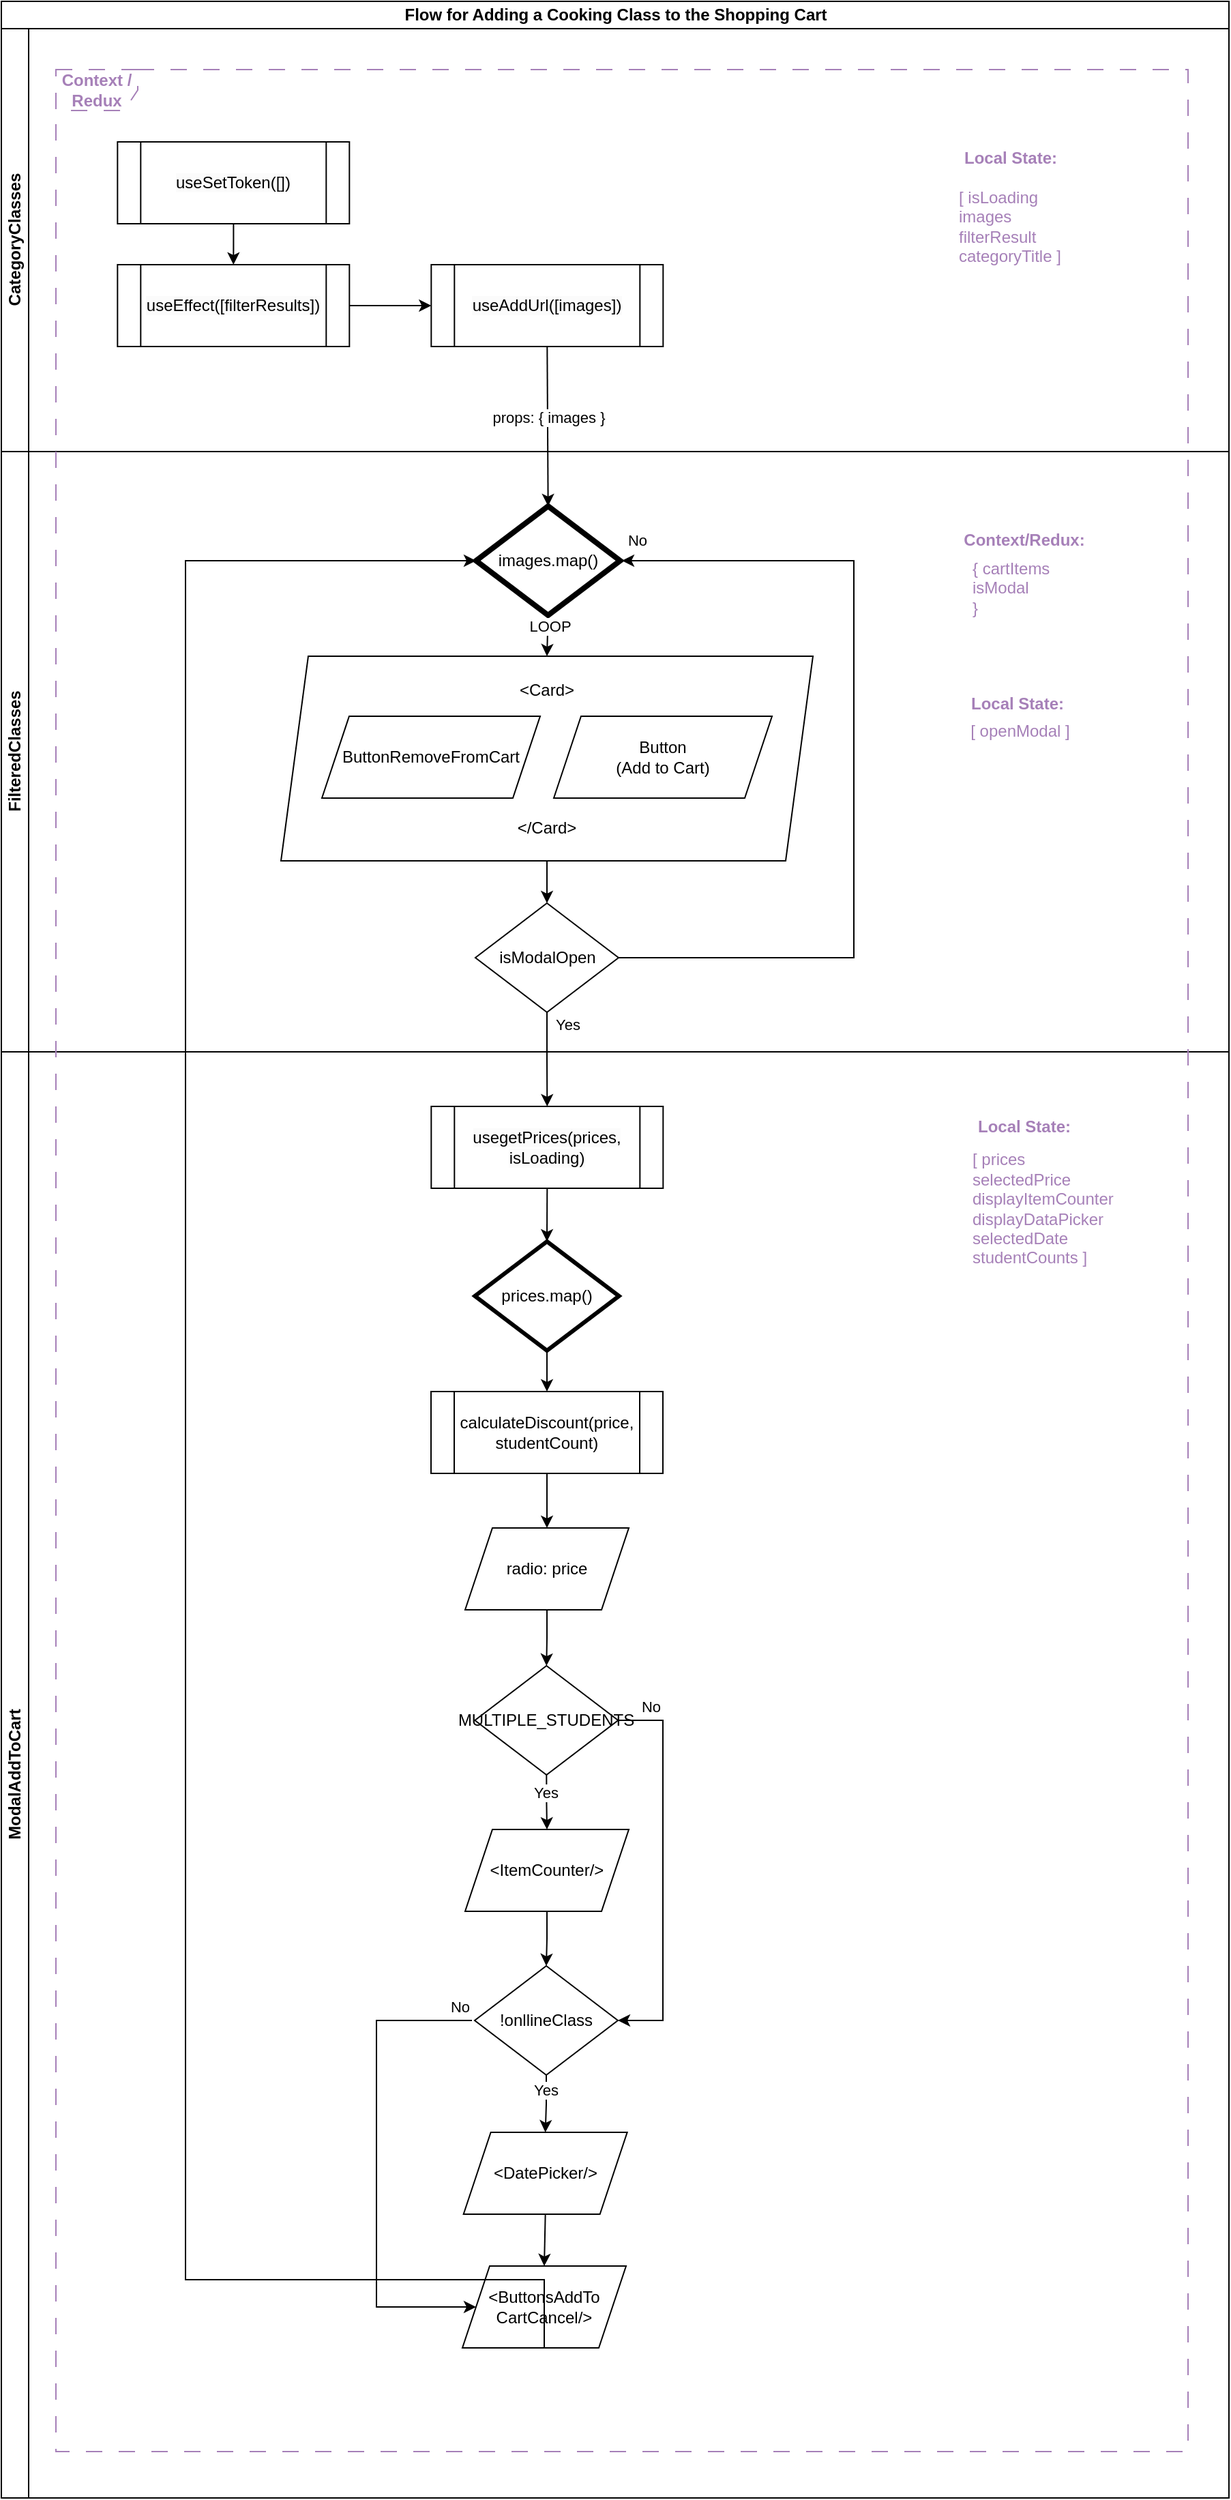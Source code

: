 <mxfile version="24.8.4">
  <diagram id="prtHgNgQTEPvFCAcTncT" name="Page-1">
    <mxGraphModel dx="2074" dy="1098" grid="1" gridSize="10" guides="1" tooltips="1" connect="1" arrows="1" fold="1" page="1" pageScale="1" pageWidth="827" pageHeight="1169" math="0" shadow="0">
      <root>
        <mxCell id="0" />
        <mxCell id="1" parent="0" />
        <mxCell id="M4mxyy9uxDJhC04Fh0ho-2" value="Flow for Adding a Cooking Class to the Shopping Cart" style="swimlane;childLayout=stackLayout;resizeParent=1;resizeParentMax=0;horizontal=1;startSize=20;horizontalStack=0;html=1;" parent="1" vertex="1">
          <mxGeometry x="30" y="30" width="900" height="1830" as="geometry" />
        </mxCell>
        <mxCell id="M4mxyy9uxDJhC04Fh0ho-3" value="CategoryClasses" style="swimlane;startSize=20;horizontal=0;html=1;" parent="M4mxyy9uxDJhC04Fh0ho-2" vertex="1">
          <mxGeometry y="20" width="900" height="310" as="geometry" />
        </mxCell>
        <mxCell id="M4mxyy9uxDJhC04Fh0ho-11" value="" style="endArrow=classic;html=1;rounded=0;entryX=0.5;entryY=0;entryDx=0;entryDy=0;exitX=0.5;exitY=1;exitDx=0;exitDy=0;" parent="M4mxyy9uxDJhC04Fh0ho-2" source="M4mxyy9uxDJhC04Fh0ho-15" target="M4mxyy9uxDJhC04Fh0ho-10" edge="1">
          <mxGeometry width="50" height="50" relative="1" as="geometry">
            <mxPoint x="395" y="130" as="sourcePoint" />
            <mxPoint x="505" y="330" as="targetPoint" />
          </mxGeometry>
        </mxCell>
        <mxCell id="M4mxyy9uxDJhC04Fh0ho-65" value="props: { images }" style="edgeLabel;html=1;align=center;verticalAlign=middle;resizable=0;points=[];" parent="M4mxyy9uxDJhC04Fh0ho-11" vertex="1" connectable="0">
          <mxGeometry x="0.334" y="1" relative="1" as="geometry">
            <mxPoint x="-1" y="-26" as="offset" />
          </mxGeometry>
        </mxCell>
        <mxCell id="M4mxyy9uxDJhC04Fh0ho-4" value="FilteredClasses" style="swimlane;startSize=20;horizontal=0;html=1;" parent="M4mxyy9uxDJhC04Fh0ho-2" vertex="1">
          <mxGeometry y="330" width="900" height="440" as="geometry" />
        </mxCell>
        <mxCell id="M4mxyy9uxDJhC04Fh0ho-10" value="images.map()" style="rhombus;whiteSpace=wrap;html=1;strokeWidth=4;" parent="M4mxyy9uxDJhC04Fh0ho-4" vertex="1">
          <mxGeometry x="348" y="40" width="105.67" height="80" as="geometry" />
        </mxCell>
        <mxCell id="M4mxyy9uxDJhC04Fh0ho-50" style="edgeStyle=orthogonalEdgeStyle;rounded=0;orthogonalLoop=1;jettySize=auto;html=1;exitX=0.5;exitY=1;exitDx=0;exitDy=0;entryX=0.5;entryY=0;entryDx=0;entryDy=0;" parent="M4mxyy9uxDJhC04Fh0ho-4" source="M4mxyy9uxDJhC04Fh0ho-17" target="M4mxyy9uxDJhC04Fh0ho-41" edge="1">
          <mxGeometry relative="1" as="geometry" />
        </mxCell>
        <mxCell id="M4mxyy9uxDJhC04Fh0ho-17" value="&amp;lt;Card&amp;gt;&lt;div&gt;&lt;br&gt;&lt;/div&gt;&lt;div&gt;&lt;br&gt;&lt;/div&gt;&lt;div&gt;&lt;br&gt;&lt;/div&gt;&lt;div&gt;&lt;br&gt;&lt;/div&gt;&lt;div&gt;&lt;br&gt;&lt;/div&gt;&lt;div&gt;&lt;br&gt;&lt;/div&gt;&lt;div&gt;&amp;lt;/Card&amp;gt;&lt;br&gt;&lt;/div&gt;" style="shape=parallelogram;perimeter=parallelogramPerimeter;whiteSpace=wrap;html=1;fixedSize=1;" parent="M4mxyy9uxDJhC04Fh0ho-4" vertex="1">
          <mxGeometry x="205" y="150" width="390" height="150" as="geometry" />
        </mxCell>
        <mxCell id="M4mxyy9uxDJhC04Fh0ho-29" value="" style="endArrow=classic;html=1;rounded=0;entryX=0.5;entryY=0;entryDx=0;entryDy=0;exitX=0.5;exitY=1;exitDx=0;exitDy=0;" parent="M4mxyy9uxDJhC04Fh0ho-4" source="M4mxyy9uxDJhC04Fh0ho-10" target="M4mxyy9uxDJhC04Fh0ho-17" edge="1">
          <mxGeometry width="50" height="50" relative="1" as="geometry">
            <mxPoint x="255" y="330" as="sourcePoint" />
            <mxPoint x="305" y="280" as="targetPoint" />
          </mxGeometry>
        </mxCell>
        <mxCell id="M4mxyy9uxDJhC04Fh0ho-86" value="LOOP" style="edgeLabel;html=1;align=center;verticalAlign=middle;resizable=0;points=[];" parent="M4mxyy9uxDJhC04Fh0ho-29" vertex="1" connectable="0">
          <mxGeometry x="-0.469" y="1" relative="1" as="geometry">
            <mxPoint as="offset" />
          </mxGeometry>
        </mxCell>
        <mxCell id="M4mxyy9uxDJhC04Fh0ho-34" value="ButtonRemoveFromCart" style="shape=parallelogram;perimeter=parallelogramPerimeter;whiteSpace=wrap;html=1;fixedSize=1;" parent="M4mxyy9uxDJhC04Fh0ho-4" vertex="1">
          <mxGeometry x="235" y="194" width="160" height="60" as="geometry" />
        </mxCell>
        <mxCell id="M4mxyy9uxDJhC04Fh0ho-35" value="Button&lt;div&gt;(Add to Cart)&lt;/div&gt;" style="shape=parallelogram;perimeter=parallelogramPerimeter;whiteSpace=wrap;html=1;fixedSize=1;" parent="M4mxyy9uxDJhC04Fh0ho-4" vertex="1">
          <mxGeometry x="405" y="194" width="160" height="60" as="geometry" />
        </mxCell>
        <mxCell id="M4mxyy9uxDJhC04Fh0ho-53" style="edgeStyle=orthogonalEdgeStyle;rounded=0;orthogonalLoop=1;jettySize=auto;html=1;" parent="M4mxyy9uxDJhC04Fh0ho-4" source="M4mxyy9uxDJhC04Fh0ho-41" edge="1">
          <mxGeometry relative="1" as="geometry">
            <mxPoint x="455" y="80" as="targetPoint" />
            <Array as="points">
              <mxPoint x="625" y="371" />
              <mxPoint x="625" y="80" />
            </Array>
          </mxGeometry>
        </mxCell>
        <mxCell id="M4mxyy9uxDJhC04Fh0ho-54" value="No" style="edgeLabel;html=1;align=center;verticalAlign=middle;resizable=0;points=[];" parent="M4mxyy9uxDJhC04Fh0ho-53" vertex="1" connectable="0">
          <mxGeometry x="-0.611" y="-3" relative="1" as="geometry">
            <mxPoint x="-110" y="-309" as="offset" />
          </mxGeometry>
        </mxCell>
        <mxCell id="M4mxyy9uxDJhC04Fh0ho-41" value="isModalOpen" style="rhombus;whiteSpace=wrap;html=1;" parent="M4mxyy9uxDJhC04Fh0ho-4" vertex="1">
          <mxGeometry x="347.5" y="331" width="105" height="80" as="geometry" />
        </mxCell>
        <mxCell id="M4mxyy9uxDJhC04Fh0ho-59" value="[ openModal ]" style="text;html=1;align=center;verticalAlign=middle;whiteSpace=wrap;rounded=0;fontColor=#A680B8;" parent="M4mxyy9uxDJhC04Fh0ho-4" vertex="1">
          <mxGeometry x="697" y="190" width="100" height="30" as="geometry" />
        </mxCell>
        <mxCell id="M4mxyy9uxDJhC04Fh0ho-61" value="Local State:" style="text;html=1;align=center;verticalAlign=middle;whiteSpace=wrap;rounded=0;fontStyle=1;fontColor=#A680B8;" parent="M4mxyy9uxDJhC04Fh0ho-4" vertex="1">
          <mxGeometry x="705" y="170" width="80" height="30" as="geometry" />
        </mxCell>
        <mxCell id="M4mxyy9uxDJhC04Fh0ho-51" value="" style="edgeStyle=orthogonalEdgeStyle;rounded=0;orthogonalLoop=1;jettySize=auto;html=1;exitX=0.5;exitY=1;exitDx=0;exitDy=0;entryX=0.5;entryY=0;entryDx=0;entryDy=0;" parent="M4mxyy9uxDJhC04Fh0ho-2" source="M4mxyy9uxDJhC04Fh0ho-41" target="M4mxyy9uxDJhC04Fh0ho-19" edge="1">
          <mxGeometry x="0.012" relative="1" as="geometry">
            <mxPoint as="offset" />
          </mxGeometry>
        </mxCell>
        <mxCell id="M4mxyy9uxDJhC04Fh0ho-55" value="Yes" style="edgeLabel;html=1;align=center;verticalAlign=middle;resizable=0;points=[];" parent="M4mxyy9uxDJhC04Fh0ho-51" vertex="1" connectable="0">
          <mxGeometry x="-0.046" y="-9" relative="1" as="geometry">
            <mxPoint x="24" y="-24" as="offset" />
          </mxGeometry>
        </mxCell>
        <mxCell id="M4mxyy9uxDJhC04Fh0ho-5" value="ModalAddToCart" style="swimlane;startSize=20;horizontal=0;html=1;" parent="M4mxyy9uxDJhC04Fh0ho-2" vertex="1">
          <mxGeometry y="770" width="900" height="1060" as="geometry" />
        </mxCell>
        <mxCell id="M4mxyy9uxDJhC04Fh0ho-19" value="&lt;span style=&quot;color: rgb(0, 0, 0); font-family: Helvetica; font-size: 12px; font-style: normal; font-variant-ligatures: normal; font-variant-caps: normal; font-weight: 400; letter-spacing: normal; orphans: 2; text-align: center; text-indent: 0px; text-transform: none; widows: 2; word-spacing: 0px; -webkit-text-stroke-width: 0px; white-space: normal; background-color: rgb(251, 251, 251); text-decoration-thickness: initial; text-decoration-style: initial; text-decoration-color: initial; display: inline !important; float: none;&quot;&gt;usegetPrices(prices, isLoading)&lt;/span&gt;" style="shape=process;whiteSpace=wrap;html=1;backgroundOutline=1;" parent="M4mxyy9uxDJhC04Fh0ho-5" vertex="1">
          <mxGeometry x="315.16" y="40" width="170" height="60" as="geometry" />
        </mxCell>
        <mxCell id="M4mxyy9uxDJhC04Fh0ho-20" value="prices.map()" style="rhombus;whiteSpace=wrap;html=1;strokeWidth=3;" parent="M4mxyy9uxDJhC04Fh0ho-5" vertex="1">
          <mxGeometry x="347.16" y="139" width="105.67" height="80" as="geometry" />
        </mxCell>
        <mxCell id="M4mxyy9uxDJhC04Fh0ho-21" value="calculateDiscount(price, studentCount)" style="shape=process;whiteSpace=wrap;html=1;backgroundOutline=1;" parent="M4mxyy9uxDJhC04Fh0ho-5" vertex="1">
          <mxGeometry x="315.0" y="249" width="170" height="60" as="geometry" />
        </mxCell>
        <mxCell id="M4mxyy9uxDJhC04Fh0ho-71" style="edgeStyle=orthogonalEdgeStyle;rounded=0;orthogonalLoop=1;jettySize=auto;html=1;exitX=0.5;exitY=1;exitDx=0;exitDy=0;entryX=0.5;entryY=0;entryDx=0;entryDy=0;" parent="M4mxyy9uxDJhC04Fh0ho-5" source="M4mxyy9uxDJhC04Fh0ho-23" target="M4mxyy9uxDJhC04Fh0ho-67" edge="1">
          <mxGeometry relative="1" as="geometry" />
        </mxCell>
        <mxCell id="M4mxyy9uxDJhC04Fh0ho-23" value="radio: price" style="shape=parallelogram;perimeter=parallelogramPerimeter;whiteSpace=wrap;html=1;fixedSize=1;" parent="M4mxyy9uxDJhC04Fh0ho-5" vertex="1">
          <mxGeometry x="340.0" y="349" width="120" height="60" as="geometry" />
        </mxCell>
        <mxCell id="M4mxyy9uxDJhC04Fh0ho-31" value="" style="endArrow=classic;html=1;rounded=0;entryX=0.5;entryY=0;entryDx=0;entryDy=0;exitX=0.5;exitY=1;exitDx=0;exitDy=0;" parent="M4mxyy9uxDJhC04Fh0ho-5" source="M4mxyy9uxDJhC04Fh0ho-19" target="M4mxyy9uxDJhC04Fh0ho-20" edge="1">
          <mxGeometry width="50" height="50" relative="1" as="geometry">
            <mxPoint x="275.16" y="-20" as="sourcePoint" />
            <mxPoint x="325.16" y="-70" as="targetPoint" />
          </mxGeometry>
        </mxCell>
        <mxCell id="M4mxyy9uxDJhC04Fh0ho-28" value="" style="endArrow=classic;html=1;rounded=0;entryX=0.5;entryY=0;entryDx=0;entryDy=0;" parent="M4mxyy9uxDJhC04Fh0ho-5" source="M4mxyy9uxDJhC04Fh0ho-20" target="M4mxyy9uxDJhC04Fh0ho-21" edge="1">
          <mxGeometry width="50" height="50" relative="1" as="geometry">
            <mxPoint x="275.16" y="180" as="sourcePoint" />
            <mxPoint x="325.16" y="130" as="targetPoint" />
          </mxGeometry>
        </mxCell>
        <mxCell id="M4mxyy9uxDJhC04Fh0ho-27" value="" style="endArrow=classic;html=1;rounded=0;entryX=0.5;entryY=0;entryDx=0;entryDy=0;exitX=0.5;exitY=1;exitDx=0;exitDy=0;" parent="M4mxyy9uxDJhC04Fh0ho-5" source="M4mxyy9uxDJhC04Fh0ho-21" target="M4mxyy9uxDJhC04Fh0ho-23" edge="1">
          <mxGeometry width="50" height="50" relative="1" as="geometry">
            <mxPoint x="275.16" y="180" as="sourcePoint" />
            <mxPoint x="325.16" y="130" as="targetPoint" />
          </mxGeometry>
        </mxCell>
        <mxCell id="M4mxyy9uxDJhC04Fh0ho-56" value="[&amp;nbsp;&lt;span style=&quot;background-color: initial;&quot;&gt;prices&lt;/span&gt;&lt;div&gt;&lt;div&gt;&lt;div&gt;selectedPrice&lt;/div&gt;&lt;div&gt;displayItemCounter&lt;/div&gt;&lt;div&gt;displayDataPicker&lt;/div&gt;&lt;div&gt;selectedDate&lt;/div&gt;&lt;div&gt;studentCounts ]&lt;/div&gt;&lt;/div&gt;&lt;/div&gt;" style="text;html=1;align=left;verticalAlign=middle;whiteSpace=wrap;rounded=0;fontColor=#A680B8;" parent="M4mxyy9uxDJhC04Fh0ho-5" vertex="1">
          <mxGeometry x="710" y="100" width="60" height="30" as="geometry" />
        </mxCell>
        <mxCell id="M4mxyy9uxDJhC04Fh0ho-62" value="Local State:" style="text;html=1;align=center;verticalAlign=middle;whiteSpace=wrap;rounded=0;fontStyle=1;fontColor=#A680B8;" parent="M4mxyy9uxDJhC04Fh0ho-5" vertex="1">
          <mxGeometry x="710" y="40" width="80" height="30" as="geometry" />
        </mxCell>
        <mxCell id="M4mxyy9uxDJhC04Fh0ho-72" style="edgeStyle=orthogonalEdgeStyle;rounded=0;orthogonalLoop=1;jettySize=auto;html=1;exitX=0.5;exitY=1;exitDx=0;exitDy=0;entryX=0.5;entryY=0;entryDx=0;entryDy=0;" parent="M4mxyy9uxDJhC04Fh0ho-5" source="M4mxyy9uxDJhC04Fh0ho-67" target="M4mxyy9uxDJhC04Fh0ho-69" edge="1">
          <mxGeometry relative="1" as="geometry" />
        </mxCell>
        <mxCell id="M4mxyy9uxDJhC04Fh0ho-74" value="Yes" style="edgeLabel;html=1;align=center;verticalAlign=middle;resizable=0;points=[];" parent="M4mxyy9uxDJhC04Fh0ho-72" vertex="1" connectable="0">
          <mxGeometry x="-0.355" y="-1" relative="1" as="geometry">
            <mxPoint as="offset" />
          </mxGeometry>
        </mxCell>
        <mxCell id="M4mxyy9uxDJhC04Fh0ho-75" style="edgeStyle=orthogonalEdgeStyle;rounded=0;orthogonalLoop=1;jettySize=auto;html=1;entryX=1;entryY=0.5;entryDx=0;entryDy=0;exitX=1;exitY=0.5;exitDx=0;exitDy=0;" parent="M4mxyy9uxDJhC04Fh0ho-5" source="M4mxyy9uxDJhC04Fh0ho-67" target="M4mxyy9uxDJhC04Fh0ho-68" edge="1">
          <mxGeometry relative="1" as="geometry">
            <mxPoint x="505.005" y="490" as="sourcePoint" />
            <mxPoint x="544.22" y="680" as="targetPoint" />
            <Array as="points">
              <mxPoint x="485" y="490" />
              <mxPoint x="485" y="710" />
            </Array>
          </mxGeometry>
        </mxCell>
        <mxCell id="M4mxyy9uxDJhC04Fh0ho-76" value="No" style="edgeLabel;html=1;align=center;verticalAlign=middle;resizable=0;points=[];" parent="M4mxyy9uxDJhC04Fh0ho-75" vertex="1" connectable="0">
          <mxGeometry x="-0.857" y="-1" relative="1" as="geometry">
            <mxPoint x="3" y="-11" as="offset" />
          </mxGeometry>
        </mxCell>
        <mxCell id="M4mxyy9uxDJhC04Fh0ho-67" value="MULTIPLE_STUDENTS" style="rhombus;whiteSpace=wrap;html=1;" parent="M4mxyy9uxDJhC04Fh0ho-5" vertex="1">
          <mxGeometry x="347.16" y="450" width="105" height="80" as="geometry" />
        </mxCell>
        <mxCell id="M4mxyy9uxDJhC04Fh0ho-77" style="edgeStyle=orthogonalEdgeStyle;rounded=0;orthogonalLoop=1;jettySize=auto;html=1;entryX=0.5;entryY=0;entryDx=0;entryDy=0;" parent="M4mxyy9uxDJhC04Fh0ho-5" source="M4mxyy9uxDJhC04Fh0ho-68" target="M4mxyy9uxDJhC04Fh0ho-70" edge="1">
          <mxGeometry relative="1" as="geometry" />
        </mxCell>
        <mxCell id="M4mxyy9uxDJhC04Fh0ho-78" value="Yes" style="edgeLabel;html=1;align=center;verticalAlign=middle;resizable=0;points=[];" parent="M4mxyy9uxDJhC04Fh0ho-77" vertex="1" connectable="0">
          <mxGeometry x="-0.485" y="-1" relative="1" as="geometry">
            <mxPoint as="offset" />
          </mxGeometry>
        </mxCell>
        <mxCell id="M4mxyy9uxDJhC04Fh0ho-83" style="edgeStyle=orthogonalEdgeStyle;rounded=0;orthogonalLoop=1;jettySize=auto;html=1;entryX=0;entryY=0.5;entryDx=0;entryDy=0;" parent="M4mxyy9uxDJhC04Fh0ho-5" target="M4mxyy9uxDJhC04Fh0ho-79" edge="1">
          <mxGeometry relative="1" as="geometry">
            <mxPoint x="345" y="710" as="sourcePoint" />
            <mxPoint x="263.66" y="940" as="targetPoint" />
            <Array as="points">
              <mxPoint x="275" y="710" />
              <mxPoint x="275" y="920" />
            </Array>
          </mxGeometry>
        </mxCell>
        <mxCell id="M4mxyy9uxDJhC04Fh0ho-84" value="No" style="edgeLabel;html=1;align=center;verticalAlign=middle;resizable=0;points=[];" parent="M4mxyy9uxDJhC04Fh0ho-83" vertex="1" connectable="0">
          <mxGeometry x="-0.827" y="2" relative="1" as="geometry">
            <mxPoint x="21" y="-12" as="offset" />
          </mxGeometry>
        </mxCell>
        <mxCell id="M4mxyy9uxDJhC04Fh0ho-68" value="!onllineClass" style="rhombus;whiteSpace=wrap;html=1;" parent="M4mxyy9uxDJhC04Fh0ho-5" vertex="1">
          <mxGeometry x="347.0" y="670" width="105" height="80" as="geometry" />
        </mxCell>
        <mxCell id="M4mxyy9uxDJhC04Fh0ho-73" style="edgeStyle=orthogonalEdgeStyle;rounded=0;orthogonalLoop=1;jettySize=auto;html=1;exitX=0.5;exitY=1;exitDx=0;exitDy=0;entryX=0.5;entryY=0;entryDx=0;entryDy=0;" parent="M4mxyy9uxDJhC04Fh0ho-5" source="M4mxyy9uxDJhC04Fh0ho-69" target="M4mxyy9uxDJhC04Fh0ho-68" edge="1">
          <mxGeometry relative="1" as="geometry" />
        </mxCell>
        <mxCell id="M4mxyy9uxDJhC04Fh0ho-69" value="&amp;lt;ItemCounter/&amp;gt;" style="shape=parallelogram;perimeter=parallelogramPerimeter;whiteSpace=wrap;html=1;fixedSize=1;" parent="M4mxyy9uxDJhC04Fh0ho-5" vertex="1">
          <mxGeometry x="340" y="570" width="120" height="60" as="geometry" />
        </mxCell>
        <mxCell id="M4mxyy9uxDJhC04Fh0ho-80" style="edgeStyle=orthogonalEdgeStyle;rounded=0;orthogonalLoop=1;jettySize=auto;html=1;exitX=0.5;exitY=1;exitDx=0;exitDy=0;entryX=0.5;entryY=0;entryDx=0;entryDy=0;" parent="M4mxyy9uxDJhC04Fh0ho-5" source="M4mxyy9uxDJhC04Fh0ho-70" target="M4mxyy9uxDJhC04Fh0ho-79" edge="1">
          <mxGeometry relative="1" as="geometry" />
        </mxCell>
        <mxCell id="M4mxyy9uxDJhC04Fh0ho-70" value="&amp;lt;DatePicker/&amp;gt;" style="shape=parallelogram;perimeter=parallelogramPerimeter;whiteSpace=wrap;html=1;fixedSize=1;" parent="M4mxyy9uxDJhC04Fh0ho-5" vertex="1">
          <mxGeometry x="338.83" y="792" width="120" height="60" as="geometry" />
        </mxCell>
        <mxCell id="M4mxyy9uxDJhC04Fh0ho-79" value="&amp;lt;ButtonsAddTo&lt;div&gt;CartCancel/&amp;gt;&lt;/div&gt;" style="shape=parallelogram;perimeter=parallelogramPerimeter;whiteSpace=wrap;html=1;fixedSize=1;" parent="M4mxyy9uxDJhC04Fh0ho-5" vertex="1">
          <mxGeometry x="338" y="890" width="120" height="60" as="geometry" />
        </mxCell>
        <mxCell id="QsgScr5qlv9Y6ZBttTa0-9" value="&lt;font color=&quot;#a680b8&quot; style=&quot;font-size: 12px;&quot;&gt;&lt;b&gt;Context / Redux&lt;/b&gt;&lt;/font&gt;" style="shape=umlFrame;whiteSpace=wrap;html=1;pointerEvents=0;strokeColor=#A680B8;dashed=1;dashPattern=12 12;" vertex="1" parent="M4mxyy9uxDJhC04Fh0ho-5">
          <mxGeometry x="40" y="-720" width="830" height="1746" as="geometry" />
        </mxCell>
        <mxCell id="M4mxyy9uxDJhC04Fh0ho-13" value="&lt;span style=&quot;color: rgb(0, 0, 0); font-family: Helvetica; font-size: 12px; font-style: normal; font-variant-ligatures: normal; font-variant-caps: normal; font-weight: 400; letter-spacing: normal; orphans: 2; text-align: center; text-indent: 0px; text-transform: none; widows: 2; word-spacing: 0px; -webkit-text-stroke-width: 0px; white-space: normal; background-color: rgb(251, 251, 251); text-decoration-thickness: initial; text-decoration-style: initial; text-decoration-color: initial; display: inline !important; float: none;&quot;&gt;useEffect([filterResults])&lt;/span&gt;" style="shape=process;whiteSpace=wrap;html=1;backgroundOutline=1;" parent="M4mxyy9uxDJhC04Fh0ho-5" vertex="1">
          <mxGeometry x="85.16" y="-577" width="170" height="60" as="geometry" />
        </mxCell>
        <mxCell id="M4mxyy9uxDJhC04Fh0ho-15" value="&lt;br&gt;&lt;span style=&quot;forced-color-adjust: none; color: rgb(0, 0, 0); font-family: Helvetica; font-size: 12px; font-style: normal; font-variant-ligatures: normal; font-variant-caps: normal; font-weight: 400; letter-spacing: normal; orphans: 2; text-align: center; text-indent: 0px; text-transform: none; widows: 2; word-spacing: 0px; -webkit-text-stroke-width: 0px; white-space: normal; background-color: rgb(251, 251, 251); text-decoration-thickness: initial; text-decoration-style: initial; text-decoration-color: initial; float: none; display: inline !important;&quot;&gt;useAddUrl([images])&lt;/span&gt;&lt;div style=&quot;forced-color-adjust: none;&quot;&gt;&lt;br&gt;&lt;/div&gt;" style="shape=process;whiteSpace=wrap;html=1;backgroundOutline=1;" parent="M4mxyy9uxDJhC04Fh0ho-5" vertex="1">
          <mxGeometry x="315.16" y="-577" width="170" height="60" as="geometry" />
        </mxCell>
        <mxCell id="M4mxyy9uxDJhC04Fh0ho-9" value="" style="endArrow=classic;html=1;rounded=0;exitX=1;exitY=0.5;exitDx=0;exitDy=0;entryX=0;entryY=0.5;entryDx=0;entryDy=0;" parent="M4mxyy9uxDJhC04Fh0ho-5" target="M4mxyy9uxDJhC04Fh0ho-15" edge="1" source="M4mxyy9uxDJhC04Fh0ho-13">
          <mxGeometry width="50" height="50" relative="1" as="geometry">
            <mxPoint x="254" y="-623" as="sourcePoint" />
            <mxPoint x="364" y="-623" as="targetPoint" />
          </mxGeometry>
        </mxCell>
        <mxCell id="M4mxyy9uxDJhC04Fh0ho-60" value="Context/Redux:" style="text;html=1;align=center;verticalAlign=middle;whiteSpace=wrap;rounded=0;fontStyle=1;fontColor=#A680B8;" parent="M4mxyy9uxDJhC04Fh0ho-5" vertex="1">
          <mxGeometry x="720" y="-390" width="60" height="30" as="geometry" />
        </mxCell>
        <mxCell id="M4mxyy9uxDJhC04Fh0ho-57" value="{ cartItems&lt;div&gt;isModal&lt;br&gt;&lt;div&gt;}&lt;/div&gt;&lt;/div&gt;" style="text;html=1;align=left;verticalAlign=middle;whiteSpace=wrap;rounded=0;fontColor=#A680B8;" parent="M4mxyy9uxDJhC04Fh0ho-5" vertex="1">
          <mxGeometry x="710" y="-355" width="60" height="30" as="geometry" />
        </mxCell>
        <mxCell id="M4mxyy9uxDJhC04Fh0ho-85" style="edgeStyle=orthogonalEdgeStyle;rounded=0;orthogonalLoop=1;jettySize=auto;html=1;exitX=0.5;exitY=1;exitDx=0;exitDy=0;entryX=0;entryY=0.5;entryDx=0;entryDy=0;" parent="M4mxyy9uxDJhC04Fh0ho-2" source="M4mxyy9uxDJhC04Fh0ho-79" target="M4mxyy9uxDJhC04Fh0ho-10" edge="1">
          <mxGeometry relative="1" as="geometry">
            <Array as="points">
              <mxPoint x="398" y="1670" />
              <mxPoint x="135" y="1670" />
              <mxPoint x="135" y="410" />
            </Array>
          </mxGeometry>
        </mxCell>
        <mxCell id="QsgScr5qlv9Y6ZBttTa0-13" style="edgeStyle=orthogonalEdgeStyle;rounded=0;orthogonalLoop=1;jettySize=auto;html=1;entryX=0.5;entryY=0;entryDx=0;entryDy=0;" edge="1" parent="1" source="QsgScr5qlv9Y6ZBttTa0-12" target="M4mxyy9uxDJhC04Fh0ho-13">
          <mxGeometry relative="1" as="geometry" />
        </mxCell>
        <mxCell id="QsgScr5qlv9Y6ZBttTa0-12" value="&lt;span style=&quot;color: rgb(0, 0, 0); font-family: Helvetica; font-size: 12px; font-style: normal; font-variant-ligatures: normal; font-variant-caps: normal; font-weight: 400; letter-spacing: normal; orphans: 2; text-align: center; text-indent: 0px; text-transform: none; widows: 2; word-spacing: 0px; -webkit-text-stroke-width: 0px; white-space: normal; background-color: rgb(251, 251, 251); text-decoration-thickness: initial; text-decoration-style: initial; text-decoration-color: initial; display: inline !important; float: none;&quot;&gt;useSetToken([])&lt;/span&gt;" style="shape=process;whiteSpace=wrap;html=1;backgroundOutline=1;" vertex="1" parent="1">
          <mxGeometry x="115.16" y="133" width="170" height="60" as="geometry" />
        </mxCell>
        <mxCell id="M4mxyy9uxDJhC04Fh0ho-63" value="Local State:" style="text;html=1;align=center;verticalAlign=middle;whiteSpace=wrap;rounded=0;fontStyle=1;fontColor=#A680B8;" parent="1" vertex="1">
          <mxGeometry x="730" y="130" width="80" height="30" as="geometry" />
        </mxCell>
        <mxCell id="M4mxyy9uxDJhC04Fh0ho-64" value="[ isLoading&lt;div&gt;images&lt;/div&gt;&lt;div&gt;filterResult&lt;/div&gt;&lt;div&gt;categoryTitle ]&lt;/div&gt;" style="text;html=1;align=left;verticalAlign=middle;whiteSpace=wrap;rounded=0;fontColor=#A680B8;" parent="1" vertex="1">
          <mxGeometry x="730" y="180" width="100" height="30" as="geometry" />
        </mxCell>
      </root>
    </mxGraphModel>
  </diagram>
</mxfile>
